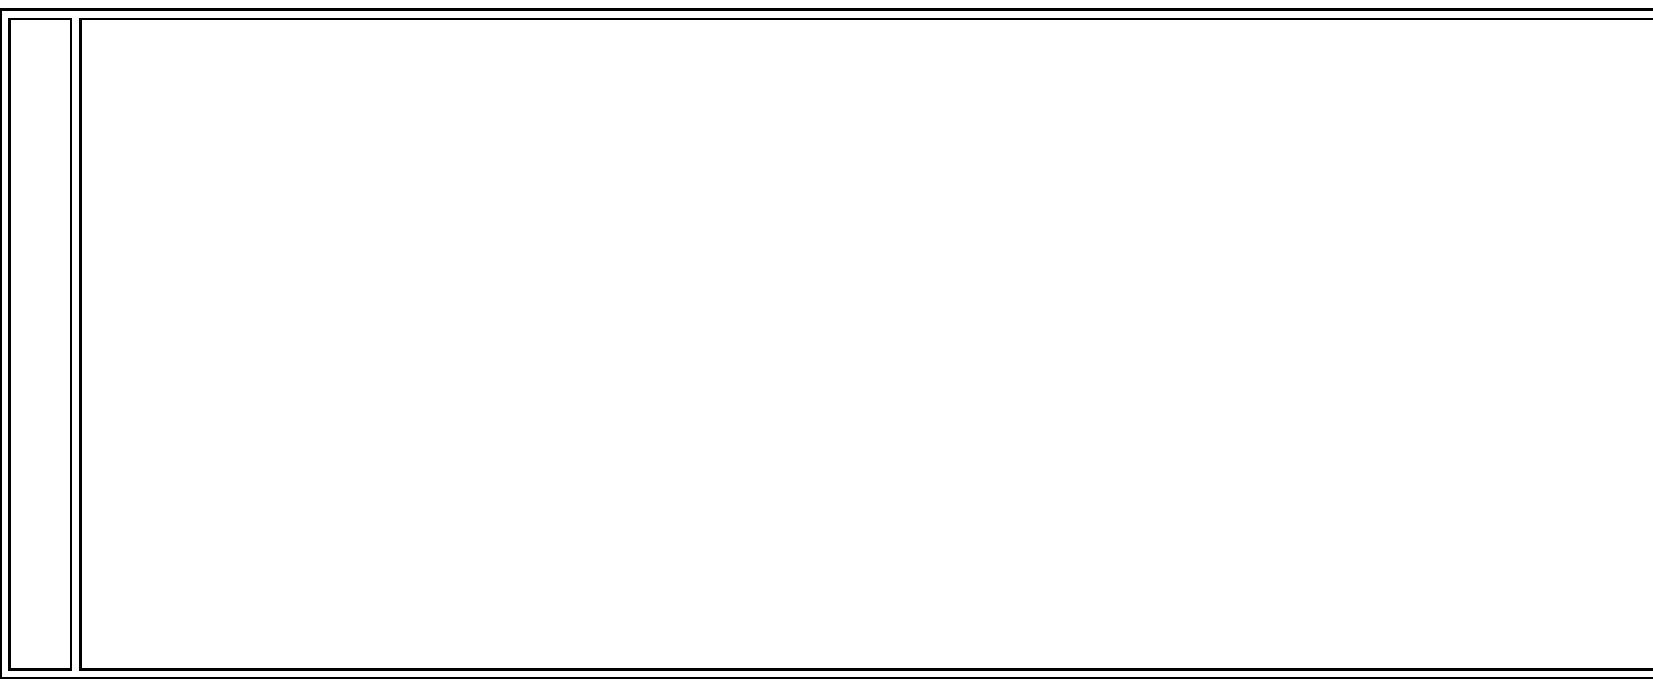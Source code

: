 beginfig(1);
gwidth=266.5mm;
gheight=85mm;
largethickness=0.3mm;
thinthickness=0.2mm;
sep=1.2mm;
widthfirst=7.8mm;
pickup pensquare scaled largethickness;
draw (0,0) -- (gwidth, 0) -- (gwidth, gheight) -- (0, gheight) -- (0,0);
pickup pensquare scaled thinthickness;
draw (sep, sep) -- (widthfirst+sep, sep) -- (widthfirst+sep,gheight-sep) -- (sep, gheight-sep) -- (sep, sep);
draw (2*sep + widthfirst, sep) -- (gwidth - 2 * sep - widthfirst, sep) -- (gwidth - 2 * sep - widthfirst, gheight - sep) -- (2*sep + widthfirst, gheight - sep) -- (2*sep + widthfirst, sep);
draw (gwidth - sep - widthfirst, sep) -- (gwidth - sep, sep) -- (gwidth -sep, gheight -sep) -- (gwidth - sep - widthfirst, gheight -sep) -- (gwidth - sep - widthfirst, sep);
endfig;
end;








